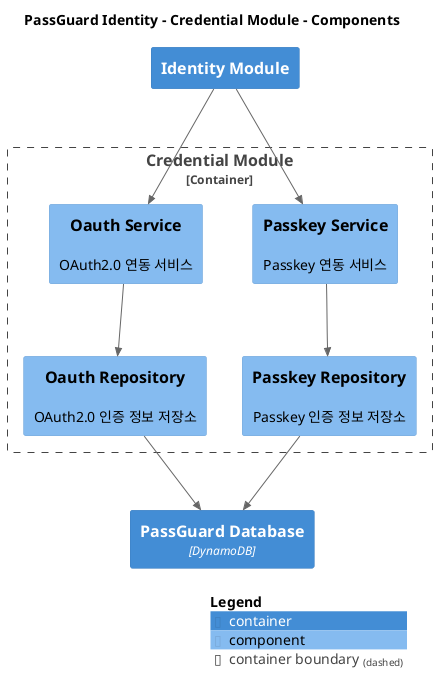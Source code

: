 @startuml
set separator none
title PassGuard Identity - Credential Module - Components

top to bottom direction

!include <C4/C4>
!include <C4/C4_Context>
!include <C4/C4_Container>
!include <C4/C4_Component>

Container(PassGuardIdentity.IdentityModule, "Identity Module", $techn="", $descr="", $tags="", $link="")
Container(PassGuardIdentity.PassGuardDatabase, "PassGuard Database", $techn="DynamoDB", $descr="", $tags="", $link="")

Container_Boundary("PassGuardIdentity.CredentialModule_boundary", "Credential Module", $tags="") {
  Component(PassGuardIdentity.CredentialModule.OauthService, "Oauth Service", $techn="", $descr="OAuth2.0 연동 서비스", $tags="", $link="")
  Component(PassGuardIdentity.CredentialModule.OauthRepository, "Oauth Repository", $techn="", $descr="OAuth2.0 인증 정보 저장소", $tags="", $link="")
  Component(PassGuardIdentity.CredentialModule.PasskeyService, "Passkey Service", $techn="", $descr="Passkey 연동 서비스", $tags="", $link="")
  Component(PassGuardIdentity.CredentialModule.PasskeyRepository, "Passkey Repository", $techn="", $descr="Passkey 인증 정보 저장소", $tags="", $link="")
}

Rel(PassGuardIdentity.IdentityModule, PassGuardIdentity.CredentialModule.OauthService, "", $techn="", $tags="", $link="")
Rel(PassGuardIdentity.IdentityModule, PassGuardIdentity.CredentialModule.PasskeyService, "", $techn="", $tags="", $link="")
Rel(PassGuardIdentity.CredentialModule.OauthService, PassGuardIdentity.CredentialModule.OauthRepository, "", $techn="", $tags="", $link="")
Rel(PassGuardIdentity.CredentialModule.OauthRepository, PassGuardIdentity.PassGuardDatabase, "", $techn="", $tags="", $link="")
Rel(PassGuardIdentity.CredentialModule.PasskeyService, PassGuardIdentity.CredentialModule.PasskeyRepository, "", $techn="", $tags="", $link="")
Rel(PassGuardIdentity.CredentialModule.PasskeyRepository, PassGuardIdentity.PassGuardDatabase, "", $techn="", $tags="", $link="")

SHOW_LEGEND(true)
@enduml